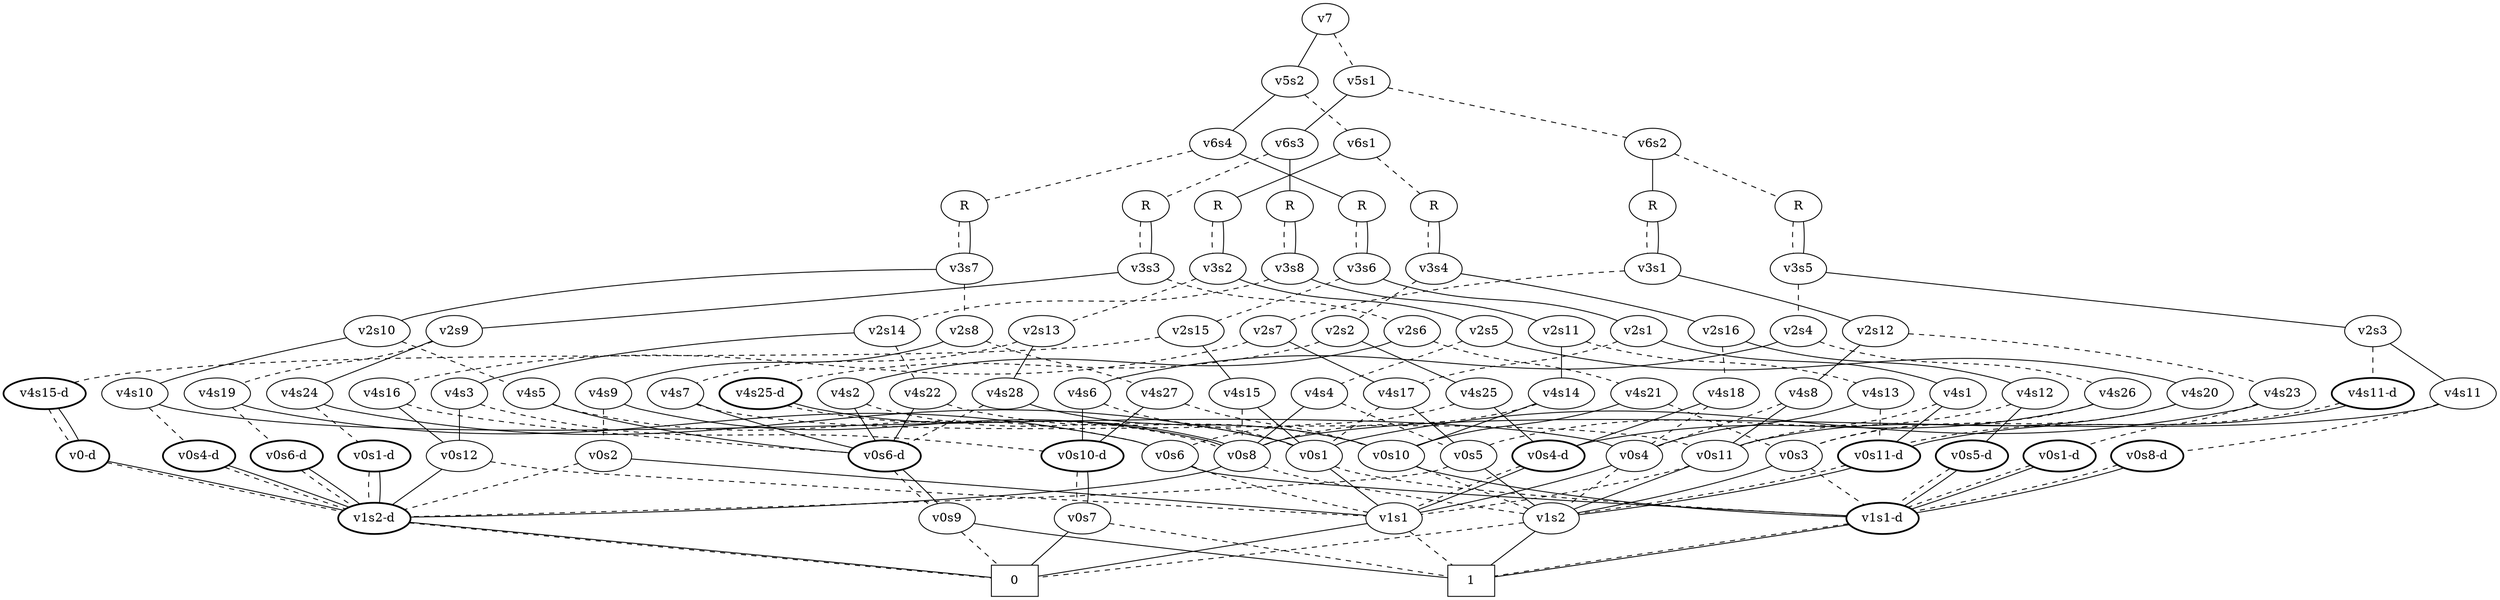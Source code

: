 graph BDD_Tree {
	 node1 [label="v7"];
	 node2 [label="v5s2"];
	 node1 -- node2 [style=solid];
	 node513 [label="v5s1"];
	 node1 -- node513 [style=dashed];
	 node3 [label="v6s4"];
	 node2 -- node3 [style=solid];
	 node258 [label="v6s1"];
	 node2 -- node258 [style=dashed];
	 node4 [label="R"];
	 node3 -- node4 [style=solid];
	 node131 [label="R"];
	 node3 -- node131 [style=dashed];
	 node68 [label="v3s6"];
	 node4 -- node68 [style=dashed];
	 node4 -- node68 [style=solid];
	 node69 [label="v2s1"];
	 node68 -- node69 [style=solid];
	 node100 [label="v2s15"];
	 node68 -- node100 [style=dashed];
	 node70 [label="v4s1"];
	 node69 -- node70 [style=solid];
	 node867 [label="v4s17"];
	 node69 -- node867 [style=dashed];
	 node986 [label="v0s11-d",style=bold];
	 node70 -- node986 [style=solid];
	 node837 [label="v0s11"];
	 node70 -- node837 [style=dashed];
	 node1018 [label="v1s2"];
	 node986 -- node1018 [style=dashed];
	 node986 -- node1018 [style=solid];
	 node1023 [label="1",shape=box];
	 node1018 -- node1023 [style=solid];
	 node1020 [label="0",shape=box];
	 node1018 -- node1020 [style=dashed];
	 node1018 [label="v1s2"];
	 node837 -- node1018 [style=solid];
	 node1014 [label="v1s1"];
	 node837 -- node1014 [style=dashed];
	 node1020 [label="0",shape=box];
	 node1014 -- node1020 [style=solid];
	 node1023 [label="1",shape=box];
	 node1014 -- node1023 [style=dashed];
	 node868 [label="v0s5"];
	 node867 -- node868 [style=solid];
	 node1002 [label="v0s1"];
	 node867 -- node1002 [style=dashed];
	 node1018 [label="v1s2"];
	 node868 -- node1018 [style=solid];
	 node965 [label="v1s2-d",style=bold];
	 node868 -- node965 [style=dashed];
	 node1020 [label="0",shape=box];
	 node965 -- node1020 [style=dashed];
	 node965 -- node1020 [style=solid];
	 node1014 [label="v1s1"];
	 node1002 -- node1014 [style=solid];
	 node1021 [label="v1s1-d",style=bold];
	 node1002 -- node1021 [style=dashed];
	 node1023 [label="1",shape=box];
	 node1021 -- node1023 [style=dashed];
	 node1021 -- node1023 [style=solid];
	 node101 [label="v4s15"];
	 node100 -- node101 [style=solid];
	 node116 [label="v4s15-d",style=bold];
	 node100 -- node116 [style=dashed];
	 node1002 [label="v0s1"];
	 node101 -- node1002 [style=solid];
	 node964 [label="v0s8"];
	 node101 -- node964 [style=dashed];
	 node965 [label="v1s2-d",style=bold];
	 node964 -- node965 [style=solid];
	 node1018 [label="v1s2"];
	 node964 -- node1018 [style=dashed];
	 node124 [label="v0-d",style=bold];
	 node116 -- node124 [style=dashed];
	 node116 -- node124 [style=solid];
	 node965 [label="v1s2-d",style=bold];
	 node124 -- node965 [style=dashed];
	 node124 -- node965 [style=solid];
	 node195 [label="v3s7"];
	 node131 -- node195 [style=dashed];
	 node131 -- node195 [style=solid];
	 node196 [label="v2s10"];
	 node195 -- node196 [style=solid];
	 node227 [label="v2s8"];
	 node195 -- node227 [style=dashed];
	 node197 [label="v4s10"];
	 node196 -- node197 [style=solid];
	 node212 [label="v4s5"];
	 node196 -- node212 [style=dashed];
	 node844 [label="v0s4"];
	 node197 -- node844 [style=solid];
	 node205 [label="v0s4-d",style=bold];
	 node197 -- node205 [style=dashed];
	 node1014 [label="v1s1"];
	 node844 -- node1014 [style=solid];
	 node1018 [label="v1s2"];
	 node844 -- node1018 [style=dashed];
	 node965 [label="v1s2-d",style=bold];
	 node205 -- node965 [style=dashed];
	 node205 -- node965 [style=solid];
	 node890 [label="v0s6-d",style=bold];
	 node212 -- node890 [style=solid];
	 node724 [label="v0s6"];
	 node212 -- node724 [style=dashed];
	 node894 [label="v0s9"];
	 node890 -- node894 [style=dashed];
	 node890 -- node894 [style=solid];
	 node1023 [label="1",shape=box];
	 node894 -- node1023 [style=solid];
	 node1020 [label="0",shape=box];
	 node894 -- node1020 [style=dashed];
	 node1021 [label="v1s1-d",style=bold];
	 node724 -- node1021 [style=solid];
	 node1014 [label="v1s1"];
	 node724 -- node1014 [style=dashed];
	 node228 [label="v4s9"];
	 node227 -- node228 [style=solid];
	 node243 [label="v4s27"];
	 node227 -- node243 [style=dashed];
	 node964 [label="v0s8"];
	 node228 -- node964 [style=solid];
	 node236 [label="v0s2"];
	 node228 -- node236 [style=dashed];
	 node1014 [label="v1s1"];
	 node236 -- node1014 [style=solid];
	 node965 [label="v1s2-d",style=bold];
	 node236 -- node965 [style=dashed];
	 node995 [label="v0s10-d",style=bold];
	 node243 -- node995 [style=solid];
	 node755 [label="v0s10"];
	 node243 -- node755 [style=dashed];
	 node999 [label="v0s7"];
	 node995 -- node999 [style=dashed];
	 node995 -- node999 [style=solid];
	 node1020 [label="0",shape=box];
	 node999 -- node1020 [style=solid];
	 node1023 [label="1",shape=box];
	 node999 -- node1023 [style=dashed];
	 node1021 [label="v1s1-d",style=bold];
	 node755 -- node1021 [style=solid];
	 node1018 [label="v1s2"];
	 node755 -- node1018 [style=dashed];
	 node259 [label="R"];
	 node258 -- node259 [style=solid];
	 node386 [label="R"];
	 node258 -- node386 [style=dashed];
	 node323 [label="v3s2"];
	 node259 -- node323 [style=dashed];
	 node259 -- node323 [style=solid];
	 node324 [label="v2s5"];
	 node323 -- node324 [style=solid];
	 node355 [label="v2s13"];
	 node323 -- node355 [style=dashed];
	 node325 [label="v4s20"];
	 node324 -- node325 [style=solid];
	 node340 [label="v4s4"];
	 node324 -- node340 [style=dashed];
	 node837 [label="v0s11"];
	 node325 -- node837 [style=solid];
	 node1017 [label="v0s3"];
	 node325 -- node1017 [style=dashed];
	 node1018 [label="v1s2"];
	 node1017 -- node1018 [style=solid];
	 node1021 [label="v1s1-d",style=bold];
	 node1017 -- node1021 [style=dashed];
	 node964 [label="v0s8"];
	 node340 -- node964 [style=solid];
	 node868 [label="v0s5"];
	 node340 -- node868 [style=dashed];
	 node356 [label="v4s28"];
	 node355 -- node356 [style=solid];
	 node371 [label="v4s7"];
	 node355 -- node371 [style=dashed];
	 node755 [label="v0s10"];
	 node356 -- node755 [style=solid];
	 node890 [label="v0s6-d",style=bold];
	 node356 -- node890 [style=dashed];
	 node890 [label="v0s6-d",style=bold];
	 node371 -- node890 [style=solid];
	 node837 [label="v0s11"];
	 node371 -- node837 [style=dashed];
	 node450 [label="v3s4"];
	 node386 -- node450 [style=dashed];
	 node386 -- node450 [style=solid];
	 node451 [label="v2s16"];
	 node450 -- node451 [style=solid];
	 node482 [label="v2s2"];
	 node450 -- node482 [style=dashed];
	 node452 [label="v4s12"];
	 node451 -- node452 [style=solid];
	 node467 [label="v4s18"];
	 node451 -- node467 [style=dashed];
	 node453 [label="v0s5-d",style=bold];
	 node452 -- node453 [style=solid];
	 node868 [label="v0s5"];
	 node452 -- node868 [style=dashed];
	 node1021 [label="v1s1-d",style=bold];
	 node453 -- node1021 [style=dashed];
	 node453 -- node1021 [style=solid];
	 node1010 [label="v0s4-d",style=bold];
	 node467 -- node1010 [style=solid];
	 node844 [label="v0s4"];
	 node467 -- node844 [style=dashed];
	 node1014 [label="v1s1"];
	 node1010 -- node1014 [style=dashed];
	 node1010 -- node1014 [style=solid];
	 node483 [label="v4s25"];
	 node482 -- node483 [style=solid];
	 node498 [label="v4s25-d",style=bold];
	 node482 -- node498 [style=dashed];
	 node1010 [label="v0s4-d",style=bold];
	 node483 -- node1010 [style=solid];
	 node724 [label="v0s6"];
	 node483 -- node724 [style=dashed];
	 node964 [label="v0s8"];
	 node498 -- node964 [style=dashed];
	 node498 -- node964 [style=solid];
	 node514 [label="v6s3"];
	 node513 -- node514 [style=solid];
	 node769 [label="v6s2"];
	 node513 -- node769 [style=dashed];
	 node515 [label="R"];
	 node514 -- node515 [style=solid];
	 node642 [label="R"];
	 node514 -- node642 [style=dashed];
	 node579 [label="v3s8"];
	 node515 -- node579 [style=dashed];
	 node515 -- node579 [style=solid];
	 node580 [label="v2s11"];
	 node579 -- node580 [style=solid];
	 node611 [label="v2s14"];
	 node579 -- node611 [style=dashed];
	 node581 [label="v4s14"];
	 node580 -- node581 [style=solid];
	 node596 [label="v4s13"];
	 node580 -- node596 [style=dashed];
	 node755 [label="v0s10"];
	 node581 -- node755 [style=solid];
	 node964 [label="v0s8"];
	 node581 -- node964 [style=dashed];
	 node844 [label="v0s4"];
	 node596 -- node844 [style=solid];
	 node986 [label="v0s11-d",style=bold];
	 node596 -- node986 [style=dashed];
	 node612 [label="v4s3"];
	 node611 -- node612 [style=solid];
	 node627 [label="v4s22"];
	 node611 -- node627 [style=dashed];
	 node883 [label="v0s12"];
	 node612 -- node883 [style=solid];
	 node995 [label="v0s10-d",style=bold];
	 node612 -- node995 [style=dashed];
	 node965 [label="v1s2-d",style=bold];
	 node883 -- node965 [style=solid];
	 node1014 [label="v1s1"];
	 node883 -- node1014 [style=dashed];
	 node890 [label="v0s6-d",style=bold];
	 node627 -- node890 [style=solid];
	 node755 [label="v0s10"];
	 node627 -- node755 [style=dashed];
	 node706 [label="v3s3"];
	 node642 -- node706 [style=dashed];
	 node642 -- node706 [style=solid];
	 node707 [label="v2s9"];
	 node706 -- node707 [style=solid];
	 node738 [label="v2s6"];
	 node706 -- node738 [style=dashed];
	 node708 [label="v4s24"];
	 node707 -- node708 [style=solid];
	 node723 [label="v4s19"];
	 node707 -- node723 [style=dashed];
	 node1002 [label="v0s1"];
	 node708 -- node1002 [style=solid];
	 node716 [label="v0s1-d",style=bold];
	 node708 -- node716 [style=dashed];
	 node965 [label="v1s2-d",style=bold];
	 node716 -- node965 [style=dashed];
	 node716 -- node965 [style=solid];
	 node724 [label="v0s6"];
	 node723 -- node724 [style=solid];
	 node731 [label="v0s6-d",style=bold];
	 node723 -- node731 [style=dashed];
	 node965 [label="v1s2-d",style=bold];
	 node731 -- node965 [style=dashed];
	 node731 -- node965 [style=solid];
	 node739 [label="v4s2"];
	 node738 -- node739 [style=solid];
	 node754 [label="v4s21"];
	 node738 -- node754 [style=dashed];
	 node890 [label="v0s6-d",style=bold];
	 node739 -- node890 [style=solid];
	 node1002 [label="v0s1"];
	 node739 -- node1002 [style=dashed];
	 node755 [label="v0s10"];
	 node754 -- node755 [style=solid];
	 node1017 [label="v0s3"];
	 node754 -- node1017 [style=dashed];
	 node770 [label="R"];
	 node769 -- node770 [style=solid];
	 node897 [label="R"];
	 node769 -- node897 [style=dashed];
	 node834 [label="v3s1"];
	 node770 -- node834 [style=dashed];
	 node770 -- node834 [style=solid];
	 node835 [label="v2s12"];
	 node834 -- node835 [style=solid];
	 node866 [label="v2s7"];
	 node834 -- node866 [style=dashed];
	 node836 [label="v4s8"];
	 node835 -- node836 [style=solid];
	 node851 [label="v4s23"];
	 node835 -- node851 [style=dashed];
	 node837 [label="v0s11"];
	 node836 -- node837 [style=solid];
	 node844 [label="v0s4"];
	 node836 -- node844 [style=dashed];
	 node1002 [label="v0s1"];
	 node851 -- node1002 [style=solid];
	 node859 [label="v0s1-d",style=bold];
	 node851 -- node859 [style=dashed];
	 node1021 [label="v1s1-d",style=bold];
	 node859 -- node1021 [style=dashed];
	 node859 -- node1021 [style=solid];
	 node867 [label="v4s17"];
	 node866 -- node867 [style=solid];
	 node882 [label="v4s16"];
	 node866 -- node882 [style=dashed];
	 node883 [label="v0s12"];
	 node882 -- node883 [style=solid];
	 node890 [label="v0s6-d",style=bold];
	 node882 -- node890 [style=dashed];
	 node961 [label="v3s5"];
	 node897 -- node961 [style=dashed];
	 node897 -- node961 [style=solid];
	 node962 [label="v2s3"];
	 node961 -- node962 [style=solid];
	 node993 [label="v2s4"];
	 node961 -- node993 [style=dashed];
	 node963 [label="v4s11"];
	 node962 -- node963 [style=solid];
	 node978 [label="v4s11-d",style=bold];
	 node962 -- node978 [style=dashed];
	 node964 [label="v0s8"];
	 node963 -- node964 [style=solid];
	 node971 [label="v0s8-d",style=bold];
	 node963 -- node971 [style=dashed];
	 node1021 [label="v1s1-d",style=bold];
	 node971 -- node1021 [style=dashed];
	 node971 -- node1021 [style=solid];
	 node986 [label="v0s11-d",style=bold];
	 node978 -- node986 [style=dashed];
	 node978 -- node986 [style=solid];
	 node994 [label="v4s6"];
	 node993 -- node994 [style=solid];
	 node1009 [label="v4s26"];
	 node993 -- node1009 [style=dashed];
	 node995 [label="v0s10-d",style=bold];
	 node994 -- node995 [style=solid];
	 node1002 [label="v0s1"];
	 node994 -- node1002 [style=dashed];
	 node1010 [label="v0s4-d",style=bold];
	 node1009 -- node1010 [style=solid];
	 node1017 [label="v0s3"];
	 node1009 -- node1017 [style=dashed];
}
